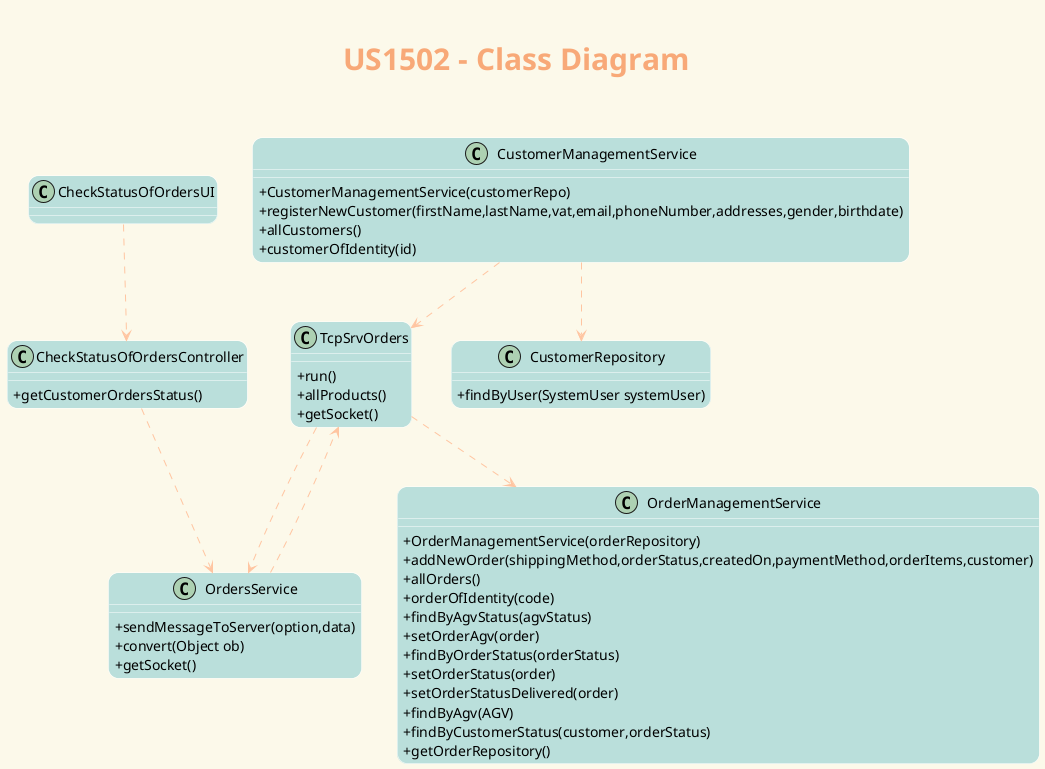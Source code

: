 @startuml
 ' ======= layout =========
 skinparam backgroundColor #fcf9ea
 skinparam titleBorderRoundCorner 15
 skinparam titleFontSize 30
 skinparam classAttributeIconSize 0
 skinparam titleFontName Arial Black
 skinparam titleFontColor #f8a978
 skinparam roundcorner 20
 skinparam stereotypeCBackgroundColor ffc5a1
 skinparam class {

 ArrowColor ffc5a1
 BorderColor White
 BackgroundColor badfdb
 }


 ' ======= title =========
 center header


 endheader
 title <b>US1502 - Class Diagram\n

' ======= classes =========
class TcpSrvOrders{
+run()
+allProducts()
+getSocket()
}
class OrdersService{
+sendMessageToServer(option,data)
+convert(Object ob)
+getSocket()
}
class CheckStatusOfOrdersController{
+getCustomerOrdersStatus()
}
class CheckStatusOfOrdersUI{
}
class CustomerManagementService{
 +CustomerManagementService(customerRepo)
 +registerNewCustomer(firstName,lastName,vat,email,phoneNumber,addresses,gender,birthdate)
 +allCustomers()
 +customerOfIdentity(id)
}
class CustomerRepository{
 +findByUser(SystemUser systemUser)
}
class OrderManagementService{
 +OrderManagementService(orderRepository)
 +addNewOrder(shippingMethod,orderStatus,createdOn,paymentMethod,orderItems,customer)
 +allOrders()
 +orderOfIdentity(code)
 +findByAgvStatus(agvStatus)
 + setOrderAgv(order)
 +findByOrderStatus(orderStatus)
 +setOrderStatus(order)
 +setOrderStatusDelivered(order)
 +findByAgv(AGV)
 +findByCustomerStatus(customer,orderStatus)
 +getOrderRepository()
}


TcpSrvOrders ..> OrdersService
CheckStatusOfOrdersUI ..> CheckStatusOfOrdersController
CheckStatusOfOrdersController ..> OrdersService
OrdersService ..> TcpSrvOrders
CustomerManagementService ..> TcpSrvOrders
CustomerManagementService ..> CustomerRepository
TcpSrvOrders ..> OrderManagementService

@enduml
